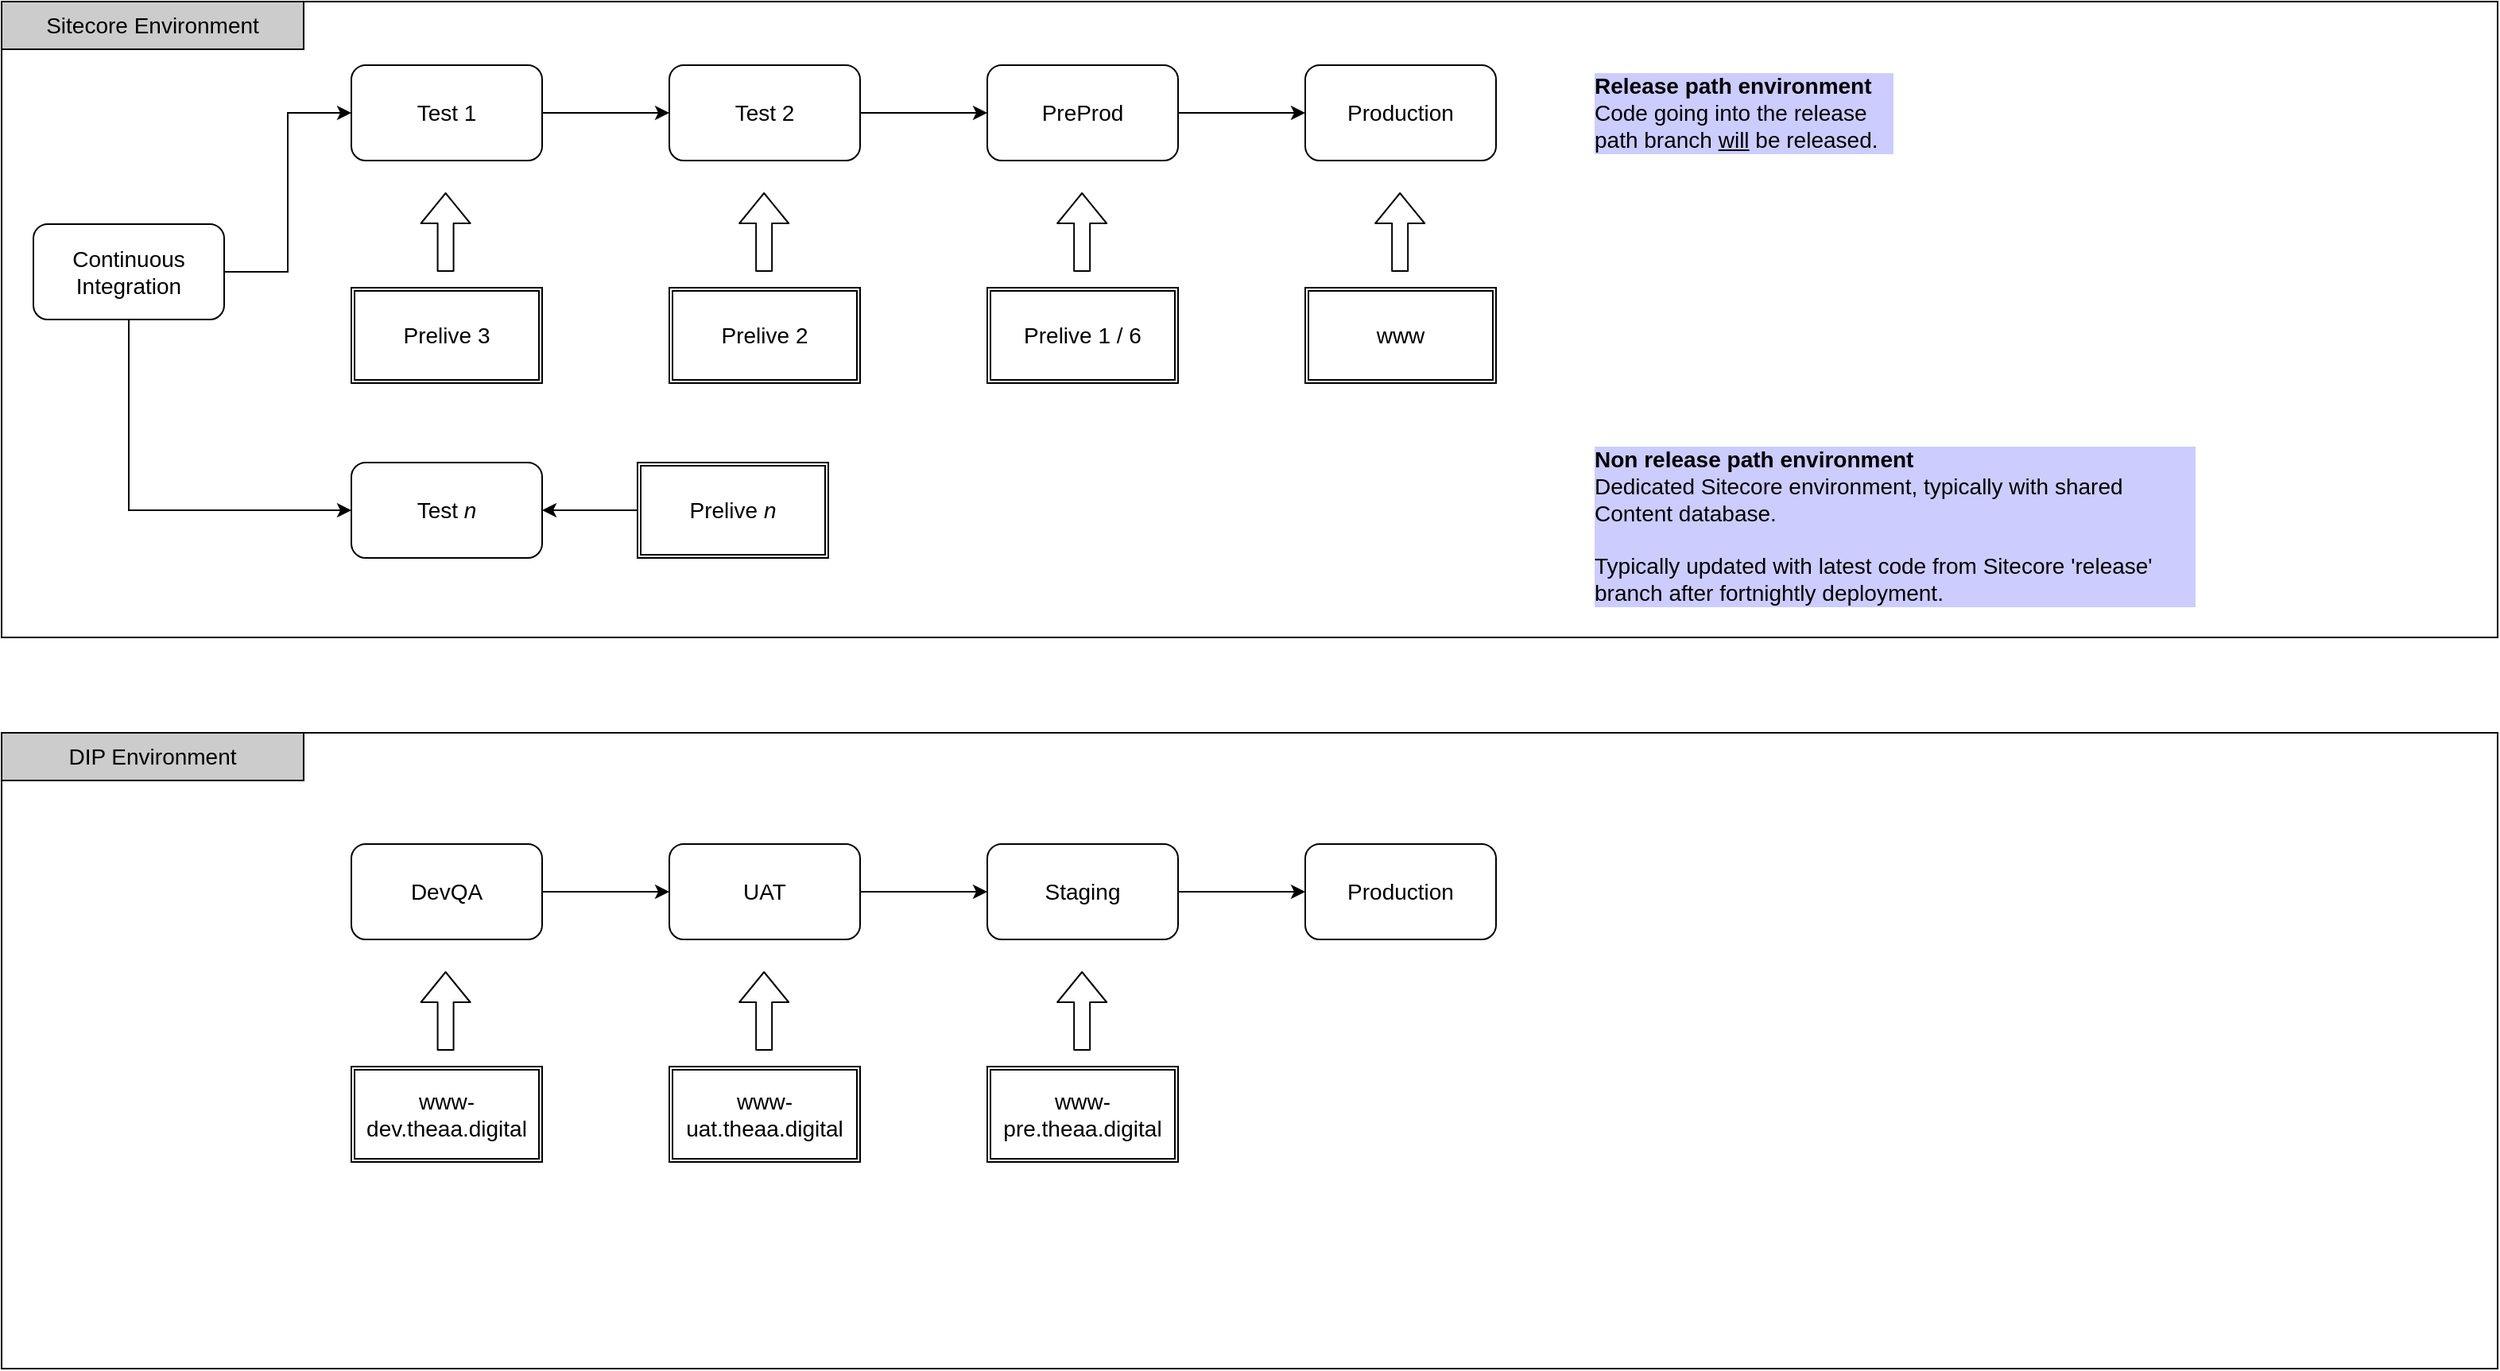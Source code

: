 <mxfile version="14.0.1" type="github">
  <diagram id="w4rcHG7nrkcWx53ks9_f" name="Page-1">
    <mxGraphModel dx="2076" dy="1905" grid="1" gridSize="10" guides="1" tooltips="1" connect="1" arrows="1" fold="1" page="1" pageScale="1" pageWidth="1169" pageHeight="827" math="0" shadow="0">
      <root>
        <mxCell id="0" />
        <mxCell id="1" parent="0" />
        <mxCell id="VMuwkLuU07V1-MAFjMq8-11" value="" style="rounded=0;whiteSpace=wrap;html=1;fillColor=none;fontSize=14;" vertex="1" parent="1">
          <mxGeometry x="40" y="-800" width="1570" height="400" as="geometry" />
        </mxCell>
        <mxCell id="N1h0rAv2q1dxo_BZ0Bss-23" value="Sitecore Environment" style="rounded=0;whiteSpace=wrap;html=1;fontSize=14;fillColor=#CCCCCC;align=center;" parent="1" vertex="1">
          <mxGeometry x="40" y="-800" width="190" height="30" as="geometry" />
        </mxCell>
        <mxCell id="N1h0rAv2q1dxo_BZ0Bss-31" style="edgeStyle=orthogonalEdgeStyle;rounded=0;orthogonalLoop=1;jettySize=auto;html=1;fontSize=14;" parent="1" source="N1h0rAv2q1dxo_BZ0Bss-26" target="N1h0rAv2q1dxo_BZ0Bss-28" edge="1">
          <mxGeometry relative="1" as="geometry" />
        </mxCell>
        <mxCell id="N1h0rAv2q1dxo_BZ0Bss-26" value="Test 1" style="rounded=1;whiteSpace=wrap;html=1;fontSize=14;fillColor=none;" parent="1" vertex="1">
          <mxGeometry x="260" y="-760" width="120" height="60" as="geometry" />
        </mxCell>
        <mxCell id="N1h0rAv2q1dxo_BZ0Bss-33" style="edgeStyle=orthogonalEdgeStyle;rounded=0;orthogonalLoop=1;jettySize=auto;html=1;fontSize=14;" parent="1" source="N1h0rAv2q1dxo_BZ0Bss-27" target="N1h0rAv2q1dxo_BZ0Bss-29" edge="1">
          <mxGeometry relative="1" as="geometry" />
        </mxCell>
        <mxCell id="N1h0rAv2q1dxo_BZ0Bss-27" value="PreProd" style="rounded=1;whiteSpace=wrap;html=1;fontSize=14;fillColor=none;" parent="1" vertex="1">
          <mxGeometry x="660" y="-760" width="120" height="60" as="geometry" />
        </mxCell>
        <mxCell id="N1h0rAv2q1dxo_BZ0Bss-32" style="edgeStyle=orthogonalEdgeStyle;rounded=0;orthogonalLoop=1;jettySize=auto;html=1;fontSize=14;" parent="1" source="N1h0rAv2q1dxo_BZ0Bss-28" target="N1h0rAv2q1dxo_BZ0Bss-27" edge="1">
          <mxGeometry relative="1" as="geometry" />
        </mxCell>
        <mxCell id="N1h0rAv2q1dxo_BZ0Bss-28" value="Test 2" style="rounded=1;whiteSpace=wrap;html=1;fontSize=14;fillColor=none;" parent="1" vertex="1">
          <mxGeometry x="460" y="-760" width="120" height="60" as="geometry" />
        </mxCell>
        <mxCell id="N1h0rAv2q1dxo_BZ0Bss-29" value="Production" style="rounded=1;whiteSpace=wrap;html=1;fontSize=14;fillColor=none;" parent="1" vertex="1">
          <mxGeometry x="860" y="-760" width="120" height="60" as="geometry" />
        </mxCell>
        <mxCell id="N1h0rAv2q1dxo_BZ0Bss-35" style="edgeStyle=orthogonalEdgeStyle;rounded=0;orthogonalLoop=1;jettySize=auto;html=1;fontSize=14;" parent="1" source="N1h0rAv2q1dxo_BZ0Bss-36" target="N1h0rAv2q1dxo_BZ0Bss-40" edge="1">
          <mxGeometry relative="1" as="geometry" />
        </mxCell>
        <mxCell id="N1h0rAv2q1dxo_BZ0Bss-36" value="DevQA" style="rounded=1;whiteSpace=wrap;html=1;fontSize=14;fillColor=none;" parent="1" vertex="1">
          <mxGeometry x="260" y="-270" width="120" height="60" as="geometry" />
        </mxCell>
        <mxCell id="N1h0rAv2q1dxo_BZ0Bss-37" style="edgeStyle=orthogonalEdgeStyle;rounded=0;orthogonalLoop=1;jettySize=auto;html=1;fontSize=14;" parent="1" source="N1h0rAv2q1dxo_BZ0Bss-38" target="N1h0rAv2q1dxo_BZ0Bss-41" edge="1">
          <mxGeometry relative="1" as="geometry" />
        </mxCell>
        <mxCell id="N1h0rAv2q1dxo_BZ0Bss-38" value="Staging" style="rounded=1;whiteSpace=wrap;html=1;fontSize=14;fillColor=none;" parent="1" vertex="1">
          <mxGeometry x="660" y="-270" width="120" height="60" as="geometry" />
        </mxCell>
        <mxCell id="N1h0rAv2q1dxo_BZ0Bss-39" style="edgeStyle=orthogonalEdgeStyle;rounded=0;orthogonalLoop=1;jettySize=auto;html=1;fontSize=14;" parent="1" source="N1h0rAv2q1dxo_BZ0Bss-40" target="N1h0rAv2q1dxo_BZ0Bss-38" edge="1">
          <mxGeometry relative="1" as="geometry" />
        </mxCell>
        <mxCell id="N1h0rAv2q1dxo_BZ0Bss-40" value="UAT" style="rounded=1;whiteSpace=wrap;html=1;fontSize=14;fillColor=none;" parent="1" vertex="1">
          <mxGeometry x="460" y="-270" width="120" height="60" as="geometry" />
        </mxCell>
        <mxCell id="N1h0rAv2q1dxo_BZ0Bss-41" value="Production" style="rounded=1;whiteSpace=wrap;html=1;fontSize=14;fillColor=none;" parent="1" vertex="1">
          <mxGeometry x="860" y="-270" width="120" height="60" as="geometry" />
        </mxCell>
        <mxCell id="N1h0rAv2q1dxo_BZ0Bss-42" value="Prelive 3" style="shape=ext;double=1;rounded=0;whiteSpace=wrap;html=1;fillColor=none;fontSize=14;" parent="1" vertex="1">
          <mxGeometry x="260" y="-620" width="120" height="60" as="geometry" />
        </mxCell>
        <mxCell id="N1h0rAv2q1dxo_BZ0Bss-45" value="Prelive 2" style="shape=ext;double=1;rounded=0;whiteSpace=wrap;html=1;fillColor=none;fontSize=14;" parent="1" vertex="1">
          <mxGeometry x="460" y="-620" width="120" height="60" as="geometry" />
        </mxCell>
        <mxCell id="N1h0rAv2q1dxo_BZ0Bss-46" value="Prelive 1 / 6" style="shape=ext;double=1;rounded=0;whiteSpace=wrap;html=1;fillColor=none;fontSize=14;" parent="1" vertex="1">
          <mxGeometry x="660" y="-620" width="120" height="60" as="geometry" />
        </mxCell>
        <mxCell id="N1h0rAv2q1dxo_BZ0Bss-47" value="www" style="shape=ext;double=1;rounded=0;whiteSpace=wrap;html=1;fillColor=none;fontSize=14;" parent="1" vertex="1">
          <mxGeometry x="860" y="-620" width="120" height="60" as="geometry" />
        </mxCell>
        <mxCell id="N1h0rAv2q1dxo_BZ0Bss-49" value="" style="shape=flexArrow;endArrow=classic;html=1;fontSize=14;" parent="1" edge="1">
          <mxGeometry width="50" height="50" relative="1" as="geometry">
            <mxPoint x="319.29" y="-630" as="sourcePoint" />
            <mxPoint x="319.29" y="-680" as="targetPoint" />
          </mxGeometry>
        </mxCell>
        <mxCell id="N1h0rAv2q1dxo_BZ0Bss-50" value="" style="shape=flexArrow;endArrow=classic;html=1;fontSize=14;" parent="1" edge="1">
          <mxGeometry width="50" height="50" relative="1" as="geometry">
            <mxPoint x="719.58" y="-630" as="sourcePoint" />
            <mxPoint x="719.58" y="-680" as="targetPoint" />
          </mxGeometry>
        </mxCell>
        <mxCell id="N1h0rAv2q1dxo_BZ0Bss-51" value="" style="shape=flexArrow;endArrow=classic;html=1;fontSize=14;" parent="1" edge="1">
          <mxGeometry width="50" height="50" relative="1" as="geometry">
            <mxPoint x="519.58" y="-630" as="sourcePoint" />
            <mxPoint x="519.58" y="-680" as="targetPoint" />
          </mxGeometry>
        </mxCell>
        <mxCell id="N1h0rAv2q1dxo_BZ0Bss-52" value="" style="shape=flexArrow;endArrow=classic;html=1;fontSize=14;" parent="1" edge="1">
          <mxGeometry width="50" height="50" relative="1" as="geometry">
            <mxPoint x="919.58" y="-630" as="sourcePoint" />
            <mxPoint x="919.58" y="-680" as="targetPoint" />
          </mxGeometry>
        </mxCell>
        <mxCell id="VMuwkLuU07V1-MAFjMq8-1" value="www-dev.theaa.digital" style="shape=ext;double=1;rounded=0;whiteSpace=wrap;html=1;fillColor=none;fontSize=14;" vertex="1" parent="1">
          <mxGeometry x="260" y="-130" width="120" height="60" as="geometry" />
        </mxCell>
        <mxCell id="VMuwkLuU07V1-MAFjMq8-2" value="www-uat.theaa.digital" style="shape=ext;double=1;rounded=0;whiteSpace=wrap;html=1;fillColor=none;fontSize=14;" vertex="1" parent="1">
          <mxGeometry x="460" y="-130" width="120" height="60" as="geometry" />
        </mxCell>
        <mxCell id="VMuwkLuU07V1-MAFjMq8-3" value="www-pre.theaa.digital" style="shape=ext;double=1;rounded=0;whiteSpace=wrap;html=1;fillColor=none;fontSize=14;" vertex="1" parent="1">
          <mxGeometry x="660" y="-130" width="120" height="60" as="geometry" />
        </mxCell>
        <mxCell id="VMuwkLuU07V1-MAFjMq8-5" value="" style="shape=flexArrow;endArrow=classic;html=1;fontSize=14;" edge="1" parent="1">
          <mxGeometry width="50" height="50" relative="1" as="geometry">
            <mxPoint x="319.29" y="-140" as="sourcePoint" />
            <mxPoint x="319.29" y="-190" as="targetPoint" />
          </mxGeometry>
        </mxCell>
        <mxCell id="VMuwkLuU07V1-MAFjMq8-6" value="" style="shape=flexArrow;endArrow=classic;html=1;fontSize=14;" edge="1" parent="1">
          <mxGeometry width="50" height="50" relative="1" as="geometry">
            <mxPoint x="719.58" y="-140" as="sourcePoint" />
            <mxPoint x="719.58" y="-190" as="targetPoint" />
          </mxGeometry>
        </mxCell>
        <mxCell id="VMuwkLuU07V1-MAFjMq8-7" value="" style="shape=flexArrow;endArrow=classic;html=1;fontSize=14;" edge="1" parent="1">
          <mxGeometry width="50" height="50" relative="1" as="geometry">
            <mxPoint x="519.58" y="-140" as="sourcePoint" />
            <mxPoint x="519.58" y="-190" as="targetPoint" />
          </mxGeometry>
        </mxCell>
        <mxCell id="VMuwkLuU07V1-MAFjMq8-12" style="edgeStyle=orthogonalEdgeStyle;rounded=0;orthogonalLoop=1;jettySize=auto;html=1;entryX=0;entryY=0.5;entryDx=0;entryDy=0;fontSize=14;" edge="1" parent="1" source="VMuwkLuU07V1-MAFjMq8-10" target="N1h0rAv2q1dxo_BZ0Bss-26">
          <mxGeometry relative="1" as="geometry" />
        </mxCell>
        <mxCell id="VMuwkLuU07V1-MAFjMq8-14" style="edgeStyle=orthogonalEdgeStyle;rounded=0;orthogonalLoop=1;jettySize=auto;html=1;exitX=0.5;exitY=1;exitDx=0;exitDy=0;entryX=0;entryY=0.5;entryDx=0;entryDy=0;fontSize=14;" edge="1" parent="1" source="VMuwkLuU07V1-MAFjMq8-10" target="VMuwkLuU07V1-MAFjMq8-13">
          <mxGeometry relative="1" as="geometry" />
        </mxCell>
        <mxCell id="VMuwkLuU07V1-MAFjMq8-10" value="Continuous Integration" style="rounded=1;whiteSpace=wrap;html=1;fontSize=14;fillColor=none;" vertex="1" parent="1">
          <mxGeometry x="60" y="-660" width="120" height="60" as="geometry" />
        </mxCell>
        <mxCell id="VMuwkLuU07V1-MAFjMq8-13" value="Test &lt;i&gt;n&lt;/i&gt;" style="rounded=1;whiteSpace=wrap;html=1;fontSize=14;fillColor=none;" vertex="1" parent="1">
          <mxGeometry x="260" y="-510" width="120" height="60" as="geometry" />
        </mxCell>
        <mxCell id="VMuwkLuU07V1-MAFjMq8-16" style="edgeStyle=orthogonalEdgeStyle;rounded=0;orthogonalLoop=1;jettySize=auto;html=1;fontSize=14;" edge="1" parent="1" source="VMuwkLuU07V1-MAFjMq8-15" target="VMuwkLuU07V1-MAFjMq8-13">
          <mxGeometry relative="1" as="geometry" />
        </mxCell>
        <mxCell id="VMuwkLuU07V1-MAFjMq8-15" value="Prelive &lt;i&gt;n&lt;/i&gt;" style="shape=ext;double=1;rounded=0;whiteSpace=wrap;html=1;fillColor=none;fontSize=14;" vertex="1" parent="1">
          <mxGeometry x="440" y="-510" width="120" height="60" as="geometry" />
        </mxCell>
        <mxCell id="VMuwkLuU07V1-MAFjMq8-35" value="&lt;b&gt;Non release path environment&lt;/b&gt;&lt;br&gt;Dedicated Sitecore environment, typically with shared Content database.&lt;br&gt;&lt;br&gt;Typically updated with latest code from Sitecore &#39;release&#39; branch after fortnightly deployment." style="text;html=1;strokeColor=none;fillColor=none;align=left;verticalAlign=middle;whiteSpace=wrap;rounded=0;fontSize=14;labelBackgroundColor=#CCCCFF;" vertex="1" parent="1">
          <mxGeometry x="1040" y="-500" width="380" height="60" as="geometry" />
        </mxCell>
        <mxCell id="VMuwkLuU07V1-MAFjMq8-36" value="&lt;b&gt;Release path environment&lt;/b&gt;&lt;br&gt;Code going into the release path branch &lt;u&gt;will&lt;/u&gt;&amp;nbsp;be released." style="text;html=1;strokeColor=none;fillColor=none;align=left;verticalAlign=middle;whiteSpace=wrap;rounded=0;fontSize=14;labelBackgroundColor=#CCCCFF;" vertex="1" parent="1">
          <mxGeometry x="1040" y="-760" width="190" height="60" as="geometry" />
        </mxCell>
        <mxCell id="VMuwkLuU07V1-MAFjMq8-37" value="" style="rounded=0;whiteSpace=wrap;html=1;fillColor=none;fontSize=14;" vertex="1" parent="1">
          <mxGeometry x="40" y="-340" width="1570" height="400" as="geometry" />
        </mxCell>
        <mxCell id="VMuwkLuU07V1-MAFjMq8-38" value="DIP Environment" style="rounded=0;whiteSpace=wrap;html=1;fontSize=14;fillColor=#CCCCCC;align=center;" vertex="1" parent="1">
          <mxGeometry x="40" y="-340" width="190" height="30" as="geometry" />
        </mxCell>
      </root>
    </mxGraphModel>
  </diagram>
</mxfile>
